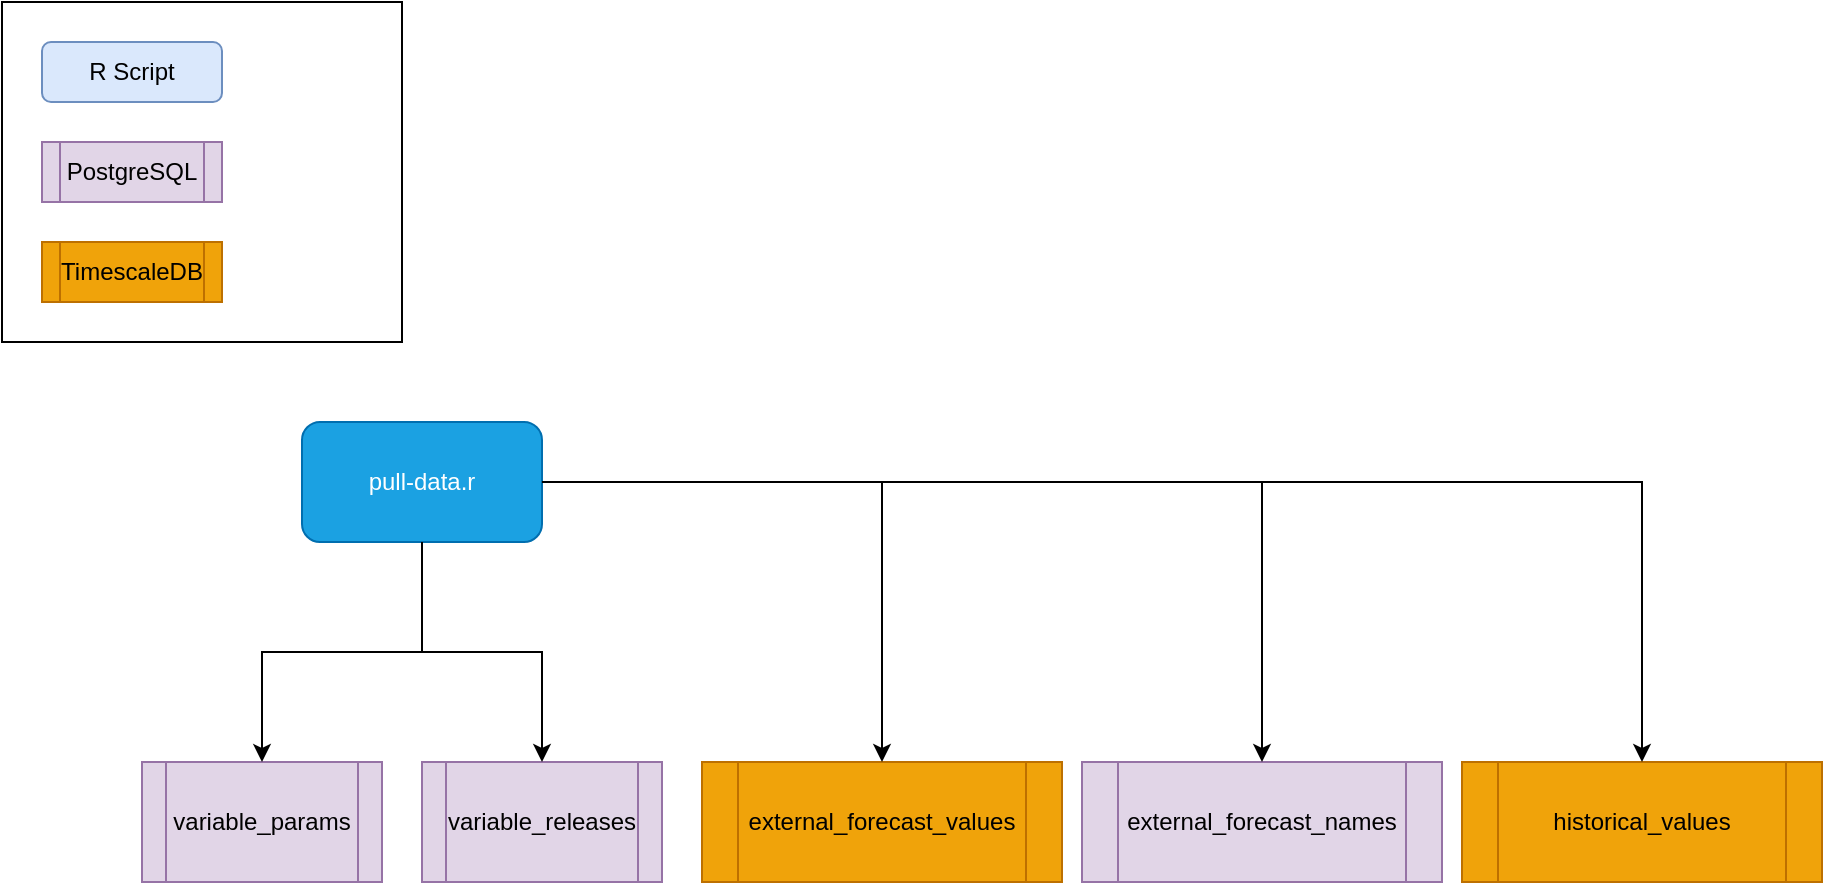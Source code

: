 <mxfile version="15.7.3" type="device"><diagram id="e45wBJPc1IPZD5_4KCzC" name="Page-1"><mxGraphModel dx="1673" dy="1018" grid="1" gridSize="10" guides="1" tooltips="1" connect="1" arrows="1" fold="1" page="1" pageScale="1" pageWidth="850" pageHeight="1100" math="0" shadow="0"><root><mxCell id="0"/><mxCell id="1" parent="0"/><mxCell id="Rp3yLM0LVzC1J12hEstZ-2" value="variable_params" style="shape=process;whiteSpace=wrap;html=1;backgroundOutline=1;fillColor=#e1d5e7;strokeColor=#9673a6;" vertex="1" parent="1"><mxGeometry x="70" y="380" width="120" height="60" as="geometry"/></mxCell><mxCell id="Rp3yLM0LVzC1J12hEstZ-3" value="variable_releases" style="shape=process;whiteSpace=wrap;html=1;backgroundOutline=1;fillColor=#e1d5e7;strokeColor=#9673a6;" vertex="1" parent="1"><mxGeometry x="210" y="380" width="120" height="60" as="geometry"/></mxCell><mxCell id="Rp3yLM0LVzC1J12hEstZ-6" style="edgeStyle=orthogonalEdgeStyle;rounded=0;orthogonalLoop=1;jettySize=auto;html=1;entryX=0.5;entryY=0;entryDx=0;entryDy=0;" edge="1" parent="1" source="Rp3yLM0LVzC1J12hEstZ-5" target="Rp3yLM0LVzC1J12hEstZ-2"><mxGeometry relative="1" as="geometry"><mxPoint x="180" y="360" as="targetPoint"/></mxGeometry></mxCell><mxCell id="Rp3yLM0LVzC1J12hEstZ-5" value="pull-data.r" style="rounded=1;whiteSpace=wrap;html=1;fillColor=#1ba1e2;strokeColor=#006EAF;fontColor=#ffffff;" vertex="1" parent="1"><mxGeometry x="150" y="210" width="120" height="60" as="geometry"/></mxCell><mxCell id="Rp3yLM0LVzC1J12hEstZ-7" style="edgeStyle=orthogonalEdgeStyle;rounded=0;orthogonalLoop=1;jettySize=auto;html=1;entryX=0.5;entryY=0;entryDx=0;entryDy=0;exitX=0.5;exitY=1;exitDx=0;exitDy=0;" edge="1" parent="1" source="Rp3yLM0LVzC1J12hEstZ-5" target="Rp3yLM0LVzC1J12hEstZ-3"><mxGeometry relative="1" as="geometry"><mxPoint x="140" y="390" as="targetPoint"/><mxPoint x="220" y="280" as="sourcePoint"/></mxGeometry></mxCell><mxCell id="Rp3yLM0LVzC1J12hEstZ-8" value="external_forecast_values" style="shape=process;whiteSpace=wrap;html=1;backgroundOutline=1;fillColor=#f0a30a;strokeColor=#BD7000;fontColor=#000000;" vertex="1" parent="1"><mxGeometry x="350" y="380" width="180" height="60" as="geometry"/></mxCell><mxCell id="Rp3yLM0LVzC1J12hEstZ-10" style="edgeStyle=orthogonalEdgeStyle;rounded=0;orthogonalLoop=1;jettySize=auto;html=1;entryX=0.5;entryY=0;entryDx=0;entryDy=0;exitX=1;exitY=0.5;exitDx=0;exitDy=0;" edge="1" parent="1" source="Rp3yLM0LVzC1J12hEstZ-5" target="Rp3yLM0LVzC1J12hEstZ-8"><mxGeometry relative="1" as="geometry"><mxPoint x="280" y="390" as="targetPoint"/><mxPoint x="220" y="280" as="sourcePoint"/></mxGeometry></mxCell><mxCell id="Rp3yLM0LVzC1J12hEstZ-11" value="external_forecast_names" style="shape=process;whiteSpace=wrap;html=1;backgroundOutline=1;fillColor=#e1d5e7;strokeColor=#9673a6;" vertex="1" parent="1"><mxGeometry x="540" y="380" width="180" height="60" as="geometry"/></mxCell><mxCell id="Rp3yLM0LVzC1J12hEstZ-12" style="edgeStyle=orthogonalEdgeStyle;rounded=0;orthogonalLoop=1;jettySize=auto;html=1;exitX=1;exitY=0.5;exitDx=0;exitDy=0;" edge="1" parent="1" source="Rp3yLM0LVzC1J12hEstZ-5" target="Rp3yLM0LVzC1J12hEstZ-11"><mxGeometry relative="1" as="geometry"><mxPoint x="450" y="390" as="targetPoint"/><mxPoint x="280" y="250" as="sourcePoint"/></mxGeometry></mxCell><mxCell id="Rp3yLM0LVzC1J12hEstZ-13" value="historical_values" style="shape=process;whiteSpace=wrap;html=1;backgroundOutline=1;fillColor=#f0a30a;strokeColor=#BD7000;fontColor=#000000;" vertex="1" parent="1"><mxGeometry x="730" y="380" width="180" height="60" as="geometry"/></mxCell><mxCell id="Rp3yLM0LVzC1J12hEstZ-14" style="edgeStyle=orthogonalEdgeStyle;rounded=0;orthogonalLoop=1;jettySize=auto;html=1;entryX=0.5;entryY=0;entryDx=0;entryDy=0;exitX=1;exitY=0.5;exitDx=0;exitDy=0;" edge="1" parent="1" source="Rp3yLM0LVzC1J12hEstZ-5" target="Rp3yLM0LVzC1J12hEstZ-13"><mxGeometry relative="1" as="geometry"><mxPoint x="280" y="390" as="targetPoint"/><mxPoint x="220" y="280" as="sourcePoint"/></mxGeometry></mxCell><mxCell id="Rp3yLM0LVzC1J12hEstZ-16" value="" style="rounded=0;whiteSpace=wrap;html=1;" vertex="1" parent="1"><mxGeometry width="200" height="170" as="geometry"/></mxCell><mxCell id="Rp3yLM0LVzC1J12hEstZ-17" value="R Script" style="rounded=1;whiteSpace=wrap;html=1;fillColor=#dae8fc;strokeColor=#6c8ebf;" vertex="1" parent="1"><mxGeometry x="20" y="20" width="90" height="30" as="geometry"/></mxCell><mxCell id="Rp3yLM0LVzC1J12hEstZ-18" value="PostgreSQL" style="shape=process;whiteSpace=wrap;html=1;backgroundOutline=1;fillColor=#e1d5e7;strokeColor=#9673a6;" vertex="1" parent="1"><mxGeometry x="20" y="70" width="90" height="30" as="geometry"/></mxCell><mxCell id="Rp3yLM0LVzC1J12hEstZ-19" value="TimescaleDB" style="shape=process;whiteSpace=wrap;html=1;backgroundOutline=1;fillColor=#f0a30a;strokeColor=#BD7000;fontColor=#000000;" vertex="1" parent="1"><mxGeometry x="20" y="120" width="90" height="30" as="geometry"/></mxCell></root></mxGraphModel></diagram></mxfile>